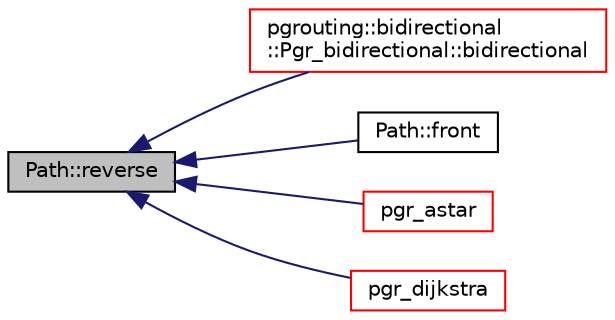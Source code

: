 digraph "Path::reverse"
{
  edge [fontname="Helvetica",fontsize="10",labelfontname="Helvetica",labelfontsize="10"];
  node [fontname="Helvetica",fontsize="10",shape=record];
  rankdir="LR";
  Node1 [label="Path::reverse",height=0.2,width=0.4,color="black", fillcolor="grey75", style="filled", fontcolor="black"];
  Node1 -> Node2 [dir="back",color="midnightblue",fontsize="10",style="solid",fontname="Helvetica"];
  Node2 [label="pgrouting::bidirectional\l::Pgr_bidirectional::bidirectional",height=0.2,width=0.4,color="red", fillcolor="white", style="filled",URL="$classpgrouting_1_1bidirectional_1_1Pgr__bidirectional.html#a0a1519de1a666bdfff7584037388e5f9"];
  Node1 -> Node3 [dir="back",color="midnightblue",fontsize="10",style="solid",fontname="Helvetica"];
  Node3 [label="Path::front",height=0.2,width=0.4,color="black", fillcolor="white", style="filled",URL="$classPath.html#a6fc87e41a998bdfe9fd94c3647e6f2ba"];
  Node1 -> Node4 [dir="back",color="midnightblue",fontsize="10",style="solid",fontname="Helvetica"];
  Node4 [label="pgr_astar",height=0.2,width=0.4,color="red", fillcolor="white", style="filled",URL="$astar__driver_8cpp.html#a1e8d0064b04fcec0509ec834a85b8787"];
  Node1 -> Node5 [dir="back",color="midnightblue",fontsize="10",style="solid",fontname="Helvetica"];
  Node5 [label="pgr_dijkstra",height=0.2,width=0.4,color="red", fillcolor="white", style="filled",URL="$dijkstra__driver_8cpp.html#a7ceb0f6116b3c1eae05e68414954079f"];
}
